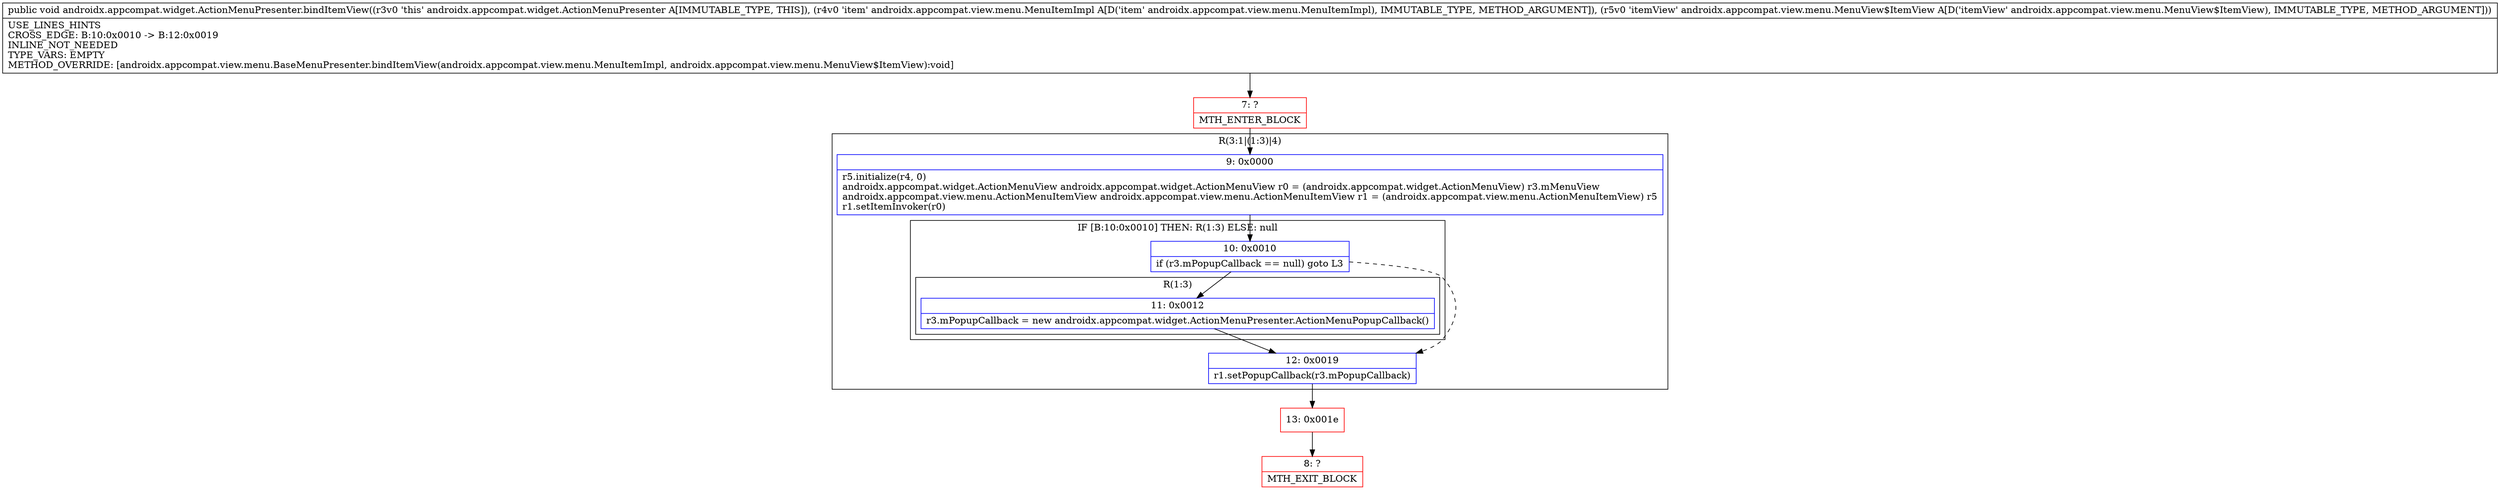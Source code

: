 digraph "CFG forandroidx.appcompat.widget.ActionMenuPresenter.bindItemView(Landroidx\/appcompat\/view\/menu\/MenuItemImpl;Landroidx\/appcompat\/view\/menu\/MenuView$ItemView;)V" {
subgraph cluster_Region_1674897826 {
label = "R(3:1|(1:3)|4)";
node [shape=record,color=blue];
Node_9 [shape=record,label="{9\:\ 0x0000|r5.initialize(r4, 0)\landroidx.appcompat.widget.ActionMenuView androidx.appcompat.widget.ActionMenuView r0 = (androidx.appcompat.widget.ActionMenuView) r3.mMenuView\landroidx.appcompat.view.menu.ActionMenuItemView androidx.appcompat.view.menu.ActionMenuItemView r1 = (androidx.appcompat.view.menu.ActionMenuItemView) r5\lr1.setItemInvoker(r0)\l}"];
subgraph cluster_IfRegion_474479678 {
label = "IF [B:10:0x0010] THEN: R(1:3) ELSE: null";
node [shape=record,color=blue];
Node_10 [shape=record,label="{10\:\ 0x0010|if (r3.mPopupCallback == null) goto L3\l}"];
subgraph cluster_Region_1588527743 {
label = "R(1:3)";
node [shape=record,color=blue];
Node_11 [shape=record,label="{11\:\ 0x0012|r3.mPopupCallback = new androidx.appcompat.widget.ActionMenuPresenter.ActionMenuPopupCallback()\l}"];
}
}
Node_12 [shape=record,label="{12\:\ 0x0019|r1.setPopupCallback(r3.mPopupCallback)\l}"];
}
Node_7 [shape=record,color=red,label="{7\:\ ?|MTH_ENTER_BLOCK\l}"];
Node_13 [shape=record,color=red,label="{13\:\ 0x001e}"];
Node_8 [shape=record,color=red,label="{8\:\ ?|MTH_EXIT_BLOCK\l}"];
MethodNode[shape=record,label="{public void androidx.appcompat.widget.ActionMenuPresenter.bindItemView((r3v0 'this' androidx.appcompat.widget.ActionMenuPresenter A[IMMUTABLE_TYPE, THIS]), (r4v0 'item' androidx.appcompat.view.menu.MenuItemImpl A[D('item' androidx.appcompat.view.menu.MenuItemImpl), IMMUTABLE_TYPE, METHOD_ARGUMENT]), (r5v0 'itemView' androidx.appcompat.view.menu.MenuView$ItemView A[D('itemView' androidx.appcompat.view.menu.MenuView$ItemView), IMMUTABLE_TYPE, METHOD_ARGUMENT]))  | USE_LINES_HINTS\lCROSS_EDGE: B:10:0x0010 \-\> B:12:0x0019\lINLINE_NOT_NEEDED\lTYPE_VARS: EMPTY\lMETHOD_OVERRIDE: [androidx.appcompat.view.menu.BaseMenuPresenter.bindItemView(androidx.appcompat.view.menu.MenuItemImpl, androidx.appcompat.view.menu.MenuView$ItemView):void]\l}"];
MethodNode -> Node_7;Node_9 -> Node_10;
Node_10 -> Node_11;
Node_10 -> Node_12[style=dashed];
Node_11 -> Node_12;
Node_12 -> Node_13;
Node_7 -> Node_9;
Node_13 -> Node_8;
}

